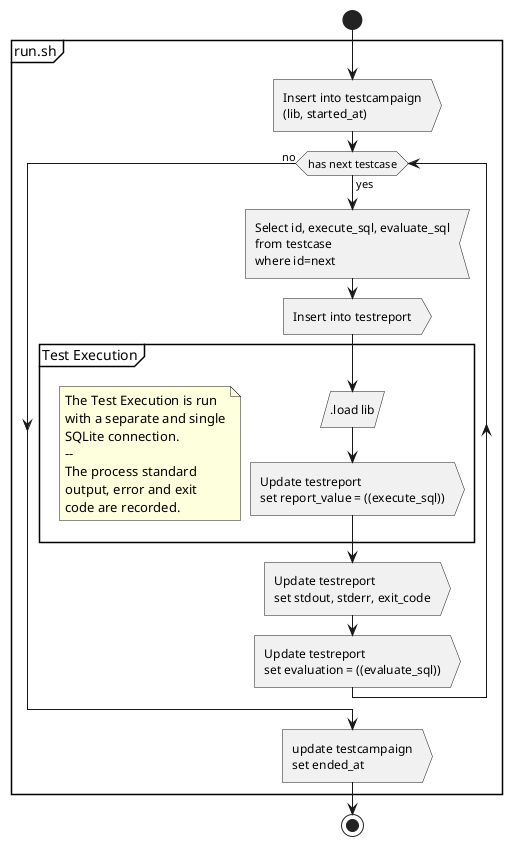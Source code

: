 @startuml
start

group run.sh
    :Insert into testcampaign
    (lib, started_at)>

    while (has next testcase) is (yes)
        :Select id, execute_sql, evaluate_sql
        from testcase
        where id=next<
        :Insert into testreport>
        partition "Test Execution" {
            note
                The Test Execution is run
                with a separate and single
                SQLite connection.
                --
                The process standard
                output, error and exit
                code are recorded.
            end note
            :.load lib/
            :Update testreport
            set report_value = ((execute_sql))>
        }
        :Update testreport
        set stdout, stderr, exit_code>
        :Update testreport
        set evaluation = ((evaluate_sql))>
    endwhile (no)

    :update testcampaign
    set ended_at>
end group

stop
@enduml
